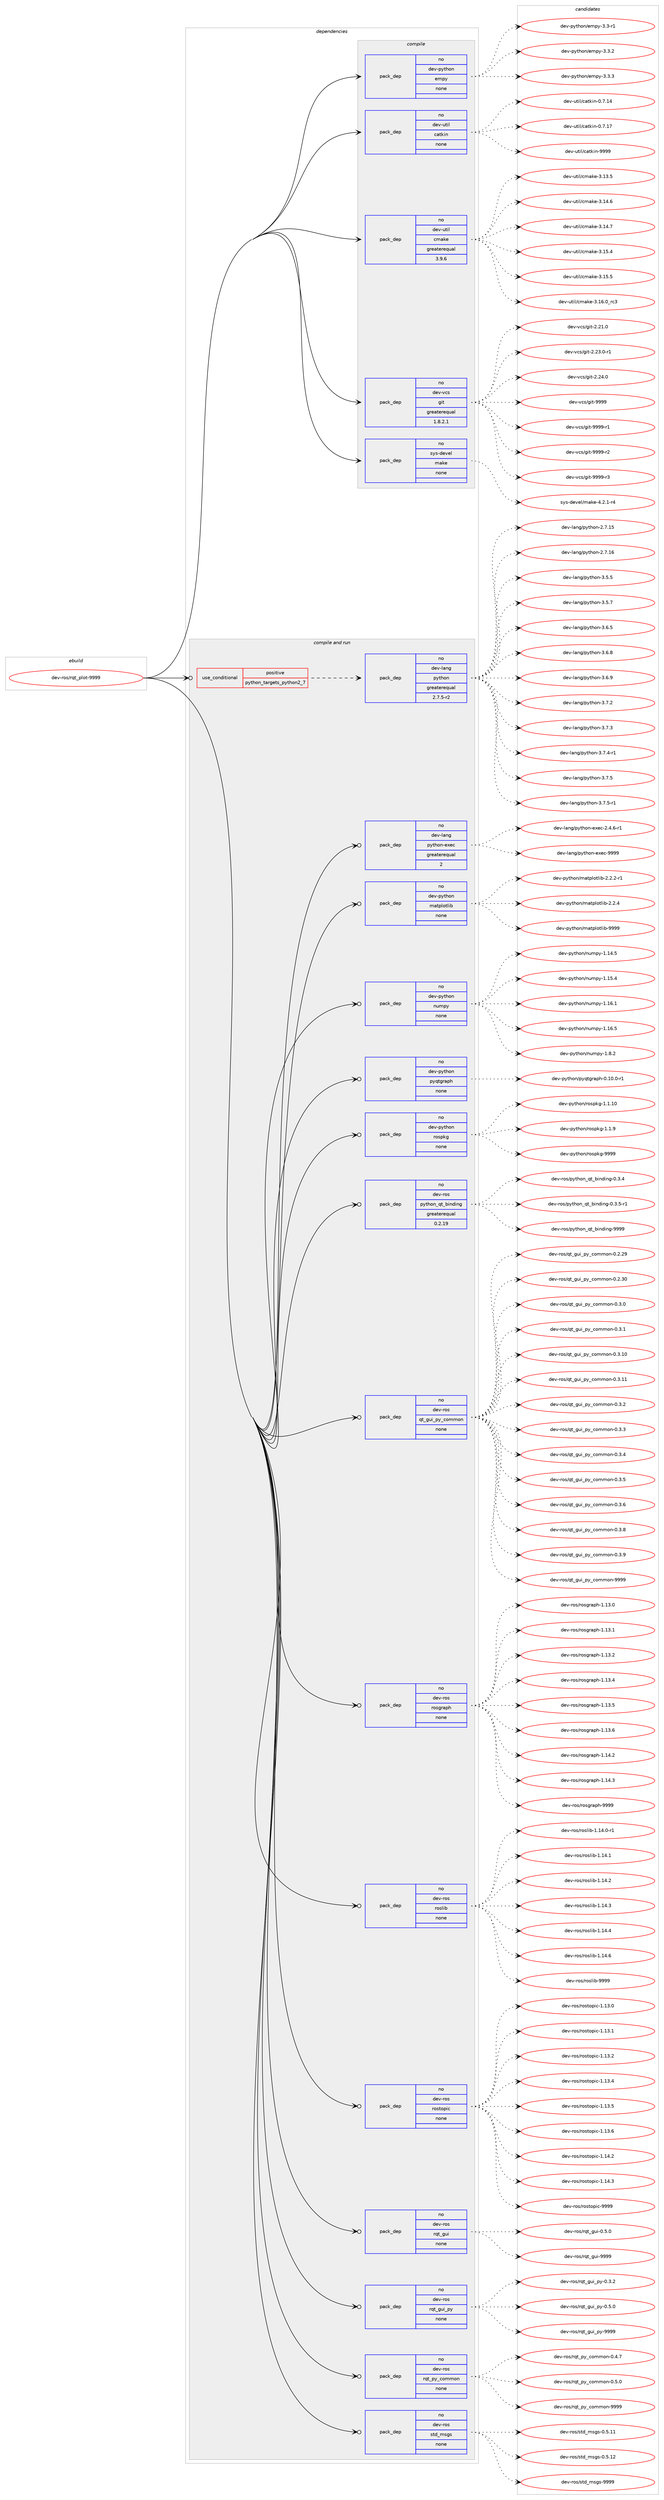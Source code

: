 digraph prolog {

# *************
# Graph options
# *************

newrank=true;
concentrate=true;
compound=true;
graph [rankdir=LR,fontname=Helvetica,fontsize=10,ranksep=1.5];#, ranksep=2.5, nodesep=0.2];
edge  [arrowhead=vee];
node  [fontname=Helvetica,fontsize=10];

# **********
# The ebuild
# **********

subgraph cluster_leftcol {
color=gray;
rank=same;
label=<<i>ebuild</i>>;
id [label="dev-ros/rqt_plot-9999", color=red, width=4, href="../dev-ros/rqt_plot-9999.svg"];
}

# ****************
# The dependencies
# ****************

subgraph cluster_midcol {
color=gray;
label=<<i>dependencies</i>>;
subgraph cluster_compile {
fillcolor="#eeeeee";
style=filled;
label=<<i>compile</i>>;
subgraph pack498593 {
dependency665792 [label=<<TABLE BORDER="0" CELLBORDER="1" CELLSPACING="0" CELLPADDING="4" WIDTH="220"><TR><TD ROWSPAN="6" CELLPADDING="30">pack_dep</TD></TR><TR><TD WIDTH="110">no</TD></TR><TR><TD>dev-python</TD></TR><TR><TD>empy</TD></TR><TR><TD>none</TD></TR><TR><TD></TD></TR></TABLE>>, shape=none, color=blue];
}
id:e -> dependency665792:w [weight=20,style="solid",arrowhead="vee"];
subgraph pack498594 {
dependency665793 [label=<<TABLE BORDER="0" CELLBORDER="1" CELLSPACING="0" CELLPADDING="4" WIDTH="220"><TR><TD ROWSPAN="6" CELLPADDING="30">pack_dep</TD></TR><TR><TD WIDTH="110">no</TD></TR><TR><TD>dev-util</TD></TR><TR><TD>catkin</TD></TR><TR><TD>none</TD></TR><TR><TD></TD></TR></TABLE>>, shape=none, color=blue];
}
id:e -> dependency665793:w [weight=20,style="solid",arrowhead="vee"];
subgraph pack498595 {
dependency665794 [label=<<TABLE BORDER="0" CELLBORDER="1" CELLSPACING="0" CELLPADDING="4" WIDTH="220"><TR><TD ROWSPAN="6" CELLPADDING="30">pack_dep</TD></TR><TR><TD WIDTH="110">no</TD></TR><TR><TD>dev-util</TD></TR><TR><TD>cmake</TD></TR><TR><TD>greaterequal</TD></TR><TR><TD>3.9.6</TD></TR></TABLE>>, shape=none, color=blue];
}
id:e -> dependency665794:w [weight=20,style="solid",arrowhead="vee"];
subgraph pack498596 {
dependency665795 [label=<<TABLE BORDER="0" CELLBORDER="1" CELLSPACING="0" CELLPADDING="4" WIDTH="220"><TR><TD ROWSPAN="6" CELLPADDING="30">pack_dep</TD></TR><TR><TD WIDTH="110">no</TD></TR><TR><TD>dev-vcs</TD></TR><TR><TD>git</TD></TR><TR><TD>greaterequal</TD></TR><TR><TD>1.8.2.1</TD></TR></TABLE>>, shape=none, color=blue];
}
id:e -> dependency665795:w [weight=20,style="solid",arrowhead="vee"];
subgraph pack498597 {
dependency665796 [label=<<TABLE BORDER="0" CELLBORDER="1" CELLSPACING="0" CELLPADDING="4" WIDTH="220"><TR><TD ROWSPAN="6" CELLPADDING="30">pack_dep</TD></TR><TR><TD WIDTH="110">no</TD></TR><TR><TD>sys-devel</TD></TR><TR><TD>make</TD></TR><TR><TD>none</TD></TR><TR><TD></TD></TR></TABLE>>, shape=none, color=blue];
}
id:e -> dependency665796:w [weight=20,style="solid",arrowhead="vee"];
}
subgraph cluster_compileandrun {
fillcolor="#eeeeee";
style=filled;
label=<<i>compile and run</i>>;
subgraph cond155293 {
dependency665797 [label=<<TABLE BORDER="0" CELLBORDER="1" CELLSPACING="0" CELLPADDING="4"><TR><TD ROWSPAN="3" CELLPADDING="10">use_conditional</TD></TR><TR><TD>positive</TD></TR><TR><TD>python_targets_python2_7</TD></TR></TABLE>>, shape=none, color=red];
subgraph pack498598 {
dependency665798 [label=<<TABLE BORDER="0" CELLBORDER="1" CELLSPACING="0" CELLPADDING="4" WIDTH="220"><TR><TD ROWSPAN="6" CELLPADDING="30">pack_dep</TD></TR><TR><TD WIDTH="110">no</TD></TR><TR><TD>dev-lang</TD></TR><TR><TD>python</TD></TR><TR><TD>greaterequal</TD></TR><TR><TD>2.7.5-r2</TD></TR></TABLE>>, shape=none, color=blue];
}
dependency665797:e -> dependency665798:w [weight=20,style="dashed",arrowhead="vee"];
}
id:e -> dependency665797:w [weight=20,style="solid",arrowhead="odotvee"];
subgraph pack498599 {
dependency665799 [label=<<TABLE BORDER="0" CELLBORDER="1" CELLSPACING="0" CELLPADDING="4" WIDTH="220"><TR><TD ROWSPAN="6" CELLPADDING="30">pack_dep</TD></TR><TR><TD WIDTH="110">no</TD></TR><TR><TD>dev-lang</TD></TR><TR><TD>python-exec</TD></TR><TR><TD>greaterequal</TD></TR><TR><TD>2</TD></TR></TABLE>>, shape=none, color=blue];
}
id:e -> dependency665799:w [weight=20,style="solid",arrowhead="odotvee"];
subgraph pack498600 {
dependency665800 [label=<<TABLE BORDER="0" CELLBORDER="1" CELLSPACING="0" CELLPADDING="4" WIDTH="220"><TR><TD ROWSPAN="6" CELLPADDING="30">pack_dep</TD></TR><TR><TD WIDTH="110">no</TD></TR><TR><TD>dev-python</TD></TR><TR><TD>matplotlib</TD></TR><TR><TD>none</TD></TR><TR><TD></TD></TR></TABLE>>, shape=none, color=blue];
}
id:e -> dependency665800:w [weight=20,style="solid",arrowhead="odotvee"];
subgraph pack498601 {
dependency665801 [label=<<TABLE BORDER="0" CELLBORDER="1" CELLSPACING="0" CELLPADDING="4" WIDTH="220"><TR><TD ROWSPAN="6" CELLPADDING="30">pack_dep</TD></TR><TR><TD WIDTH="110">no</TD></TR><TR><TD>dev-python</TD></TR><TR><TD>numpy</TD></TR><TR><TD>none</TD></TR><TR><TD></TD></TR></TABLE>>, shape=none, color=blue];
}
id:e -> dependency665801:w [weight=20,style="solid",arrowhead="odotvee"];
subgraph pack498602 {
dependency665802 [label=<<TABLE BORDER="0" CELLBORDER="1" CELLSPACING="0" CELLPADDING="4" WIDTH="220"><TR><TD ROWSPAN="6" CELLPADDING="30">pack_dep</TD></TR><TR><TD WIDTH="110">no</TD></TR><TR><TD>dev-python</TD></TR><TR><TD>pyqtgraph</TD></TR><TR><TD>none</TD></TR><TR><TD></TD></TR></TABLE>>, shape=none, color=blue];
}
id:e -> dependency665802:w [weight=20,style="solid",arrowhead="odotvee"];
subgraph pack498603 {
dependency665803 [label=<<TABLE BORDER="0" CELLBORDER="1" CELLSPACING="0" CELLPADDING="4" WIDTH="220"><TR><TD ROWSPAN="6" CELLPADDING="30">pack_dep</TD></TR><TR><TD WIDTH="110">no</TD></TR><TR><TD>dev-python</TD></TR><TR><TD>rospkg</TD></TR><TR><TD>none</TD></TR><TR><TD></TD></TR></TABLE>>, shape=none, color=blue];
}
id:e -> dependency665803:w [weight=20,style="solid",arrowhead="odotvee"];
subgraph pack498604 {
dependency665804 [label=<<TABLE BORDER="0" CELLBORDER="1" CELLSPACING="0" CELLPADDING="4" WIDTH="220"><TR><TD ROWSPAN="6" CELLPADDING="30">pack_dep</TD></TR><TR><TD WIDTH="110">no</TD></TR><TR><TD>dev-ros</TD></TR><TR><TD>python_qt_binding</TD></TR><TR><TD>greaterequal</TD></TR><TR><TD>0.2.19</TD></TR></TABLE>>, shape=none, color=blue];
}
id:e -> dependency665804:w [weight=20,style="solid",arrowhead="odotvee"];
subgraph pack498605 {
dependency665805 [label=<<TABLE BORDER="0" CELLBORDER="1" CELLSPACING="0" CELLPADDING="4" WIDTH="220"><TR><TD ROWSPAN="6" CELLPADDING="30">pack_dep</TD></TR><TR><TD WIDTH="110">no</TD></TR><TR><TD>dev-ros</TD></TR><TR><TD>qt_gui_py_common</TD></TR><TR><TD>none</TD></TR><TR><TD></TD></TR></TABLE>>, shape=none, color=blue];
}
id:e -> dependency665805:w [weight=20,style="solid",arrowhead="odotvee"];
subgraph pack498606 {
dependency665806 [label=<<TABLE BORDER="0" CELLBORDER="1" CELLSPACING="0" CELLPADDING="4" WIDTH="220"><TR><TD ROWSPAN="6" CELLPADDING="30">pack_dep</TD></TR><TR><TD WIDTH="110">no</TD></TR><TR><TD>dev-ros</TD></TR><TR><TD>rosgraph</TD></TR><TR><TD>none</TD></TR><TR><TD></TD></TR></TABLE>>, shape=none, color=blue];
}
id:e -> dependency665806:w [weight=20,style="solid",arrowhead="odotvee"];
subgraph pack498607 {
dependency665807 [label=<<TABLE BORDER="0" CELLBORDER="1" CELLSPACING="0" CELLPADDING="4" WIDTH="220"><TR><TD ROWSPAN="6" CELLPADDING="30">pack_dep</TD></TR><TR><TD WIDTH="110">no</TD></TR><TR><TD>dev-ros</TD></TR><TR><TD>roslib</TD></TR><TR><TD>none</TD></TR><TR><TD></TD></TR></TABLE>>, shape=none, color=blue];
}
id:e -> dependency665807:w [weight=20,style="solid",arrowhead="odotvee"];
subgraph pack498608 {
dependency665808 [label=<<TABLE BORDER="0" CELLBORDER="1" CELLSPACING="0" CELLPADDING="4" WIDTH="220"><TR><TD ROWSPAN="6" CELLPADDING="30">pack_dep</TD></TR><TR><TD WIDTH="110">no</TD></TR><TR><TD>dev-ros</TD></TR><TR><TD>rostopic</TD></TR><TR><TD>none</TD></TR><TR><TD></TD></TR></TABLE>>, shape=none, color=blue];
}
id:e -> dependency665808:w [weight=20,style="solid",arrowhead="odotvee"];
subgraph pack498609 {
dependency665809 [label=<<TABLE BORDER="0" CELLBORDER="1" CELLSPACING="0" CELLPADDING="4" WIDTH="220"><TR><TD ROWSPAN="6" CELLPADDING="30">pack_dep</TD></TR><TR><TD WIDTH="110">no</TD></TR><TR><TD>dev-ros</TD></TR><TR><TD>rqt_gui</TD></TR><TR><TD>none</TD></TR><TR><TD></TD></TR></TABLE>>, shape=none, color=blue];
}
id:e -> dependency665809:w [weight=20,style="solid",arrowhead="odotvee"];
subgraph pack498610 {
dependency665810 [label=<<TABLE BORDER="0" CELLBORDER="1" CELLSPACING="0" CELLPADDING="4" WIDTH="220"><TR><TD ROWSPAN="6" CELLPADDING="30">pack_dep</TD></TR><TR><TD WIDTH="110">no</TD></TR><TR><TD>dev-ros</TD></TR><TR><TD>rqt_gui_py</TD></TR><TR><TD>none</TD></TR><TR><TD></TD></TR></TABLE>>, shape=none, color=blue];
}
id:e -> dependency665810:w [weight=20,style="solid",arrowhead="odotvee"];
subgraph pack498611 {
dependency665811 [label=<<TABLE BORDER="0" CELLBORDER="1" CELLSPACING="0" CELLPADDING="4" WIDTH="220"><TR><TD ROWSPAN="6" CELLPADDING="30">pack_dep</TD></TR><TR><TD WIDTH="110">no</TD></TR><TR><TD>dev-ros</TD></TR><TR><TD>rqt_py_common</TD></TR><TR><TD>none</TD></TR><TR><TD></TD></TR></TABLE>>, shape=none, color=blue];
}
id:e -> dependency665811:w [weight=20,style="solid",arrowhead="odotvee"];
subgraph pack498612 {
dependency665812 [label=<<TABLE BORDER="0" CELLBORDER="1" CELLSPACING="0" CELLPADDING="4" WIDTH="220"><TR><TD ROWSPAN="6" CELLPADDING="30">pack_dep</TD></TR><TR><TD WIDTH="110">no</TD></TR><TR><TD>dev-ros</TD></TR><TR><TD>std_msgs</TD></TR><TR><TD>none</TD></TR><TR><TD></TD></TR></TABLE>>, shape=none, color=blue];
}
id:e -> dependency665812:w [weight=20,style="solid",arrowhead="odotvee"];
}
subgraph cluster_run {
fillcolor="#eeeeee";
style=filled;
label=<<i>run</i>>;
}
}

# **************
# The candidates
# **************

subgraph cluster_choices {
rank=same;
color=gray;
label=<<i>candidates</i>>;

subgraph choice498593 {
color=black;
nodesep=1;
choice1001011184511212111610411111047101109112121455146514511449 [label="dev-python/empy-3.3-r1", color=red, width=4,href="../dev-python/empy-3.3-r1.svg"];
choice1001011184511212111610411111047101109112121455146514650 [label="dev-python/empy-3.3.2", color=red, width=4,href="../dev-python/empy-3.3.2.svg"];
choice1001011184511212111610411111047101109112121455146514651 [label="dev-python/empy-3.3.3", color=red, width=4,href="../dev-python/empy-3.3.3.svg"];
dependency665792:e -> choice1001011184511212111610411111047101109112121455146514511449:w [style=dotted,weight="100"];
dependency665792:e -> choice1001011184511212111610411111047101109112121455146514650:w [style=dotted,weight="100"];
dependency665792:e -> choice1001011184511212111610411111047101109112121455146514651:w [style=dotted,weight="100"];
}
subgraph choice498594 {
color=black;
nodesep=1;
choice1001011184511711610510847999711610710511045484655464952 [label="dev-util/catkin-0.7.14", color=red, width=4,href="../dev-util/catkin-0.7.14.svg"];
choice1001011184511711610510847999711610710511045484655464955 [label="dev-util/catkin-0.7.17", color=red, width=4,href="../dev-util/catkin-0.7.17.svg"];
choice100101118451171161051084799971161071051104557575757 [label="dev-util/catkin-9999", color=red, width=4,href="../dev-util/catkin-9999.svg"];
dependency665793:e -> choice1001011184511711610510847999711610710511045484655464952:w [style=dotted,weight="100"];
dependency665793:e -> choice1001011184511711610510847999711610710511045484655464955:w [style=dotted,weight="100"];
dependency665793:e -> choice100101118451171161051084799971161071051104557575757:w [style=dotted,weight="100"];
}
subgraph choice498595 {
color=black;
nodesep=1;
choice1001011184511711610510847991099710710145514649514653 [label="dev-util/cmake-3.13.5", color=red, width=4,href="../dev-util/cmake-3.13.5.svg"];
choice1001011184511711610510847991099710710145514649524654 [label="dev-util/cmake-3.14.6", color=red, width=4,href="../dev-util/cmake-3.14.6.svg"];
choice1001011184511711610510847991099710710145514649524655 [label="dev-util/cmake-3.14.7", color=red, width=4,href="../dev-util/cmake-3.14.7.svg"];
choice1001011184511711610510847991099710710145514649534652 [label="dev-util/cmake-3.15.4", color=red, width=4,href="../dev-util/cmake-3.15.4.svg"];
choice1001011184511711610510847991099710710145514649534653 [label="dev-util/cmake-3.15.5", color=red, width=4,href="../dev-util/cmake-3.15.5.svg"];
choice1001011184511711610510847991099710710145514649544648951149951 [label="dev-util/cmake-3.16.0_rc3", color=red, width=4,href="../dev-util/cmake-3.16.0_rc3.svg"];
dependency665794:e -> choice1001011184511711610510847991099710710145514649514653:w [style=dotted,weight="100"];
dependency665794:e -> choice1001011184511711610510847991099710710145514649524654:w [style=dotted,weight="100"];
dependency665794:e -> choice1001011184511711610510847991099710710145514649524655:w [style=dotted,weight="100"];
dependency665794:e -> choice1001011184511711610510847991099710710145514649534652:w [style=dotted,weight="100"];
dependency665794:e -> choice1001011184511711610510847991099710710145514649534653:w [style=dotted,weight="100"];
dependency665794:e -> choice1001011184511711610510847991099710710145514649544648951149951:w [style=dotted,weight="100"];
}
subgraph choice498596 {
color=black;
nodesep=1;
choice10010111845118991154710310511645504650494648 [label="dev-vcs/git-2.21.0", color=red, width=4,href="../dev-vcs/git-2.21.0.svg"];
choice100101118451189911547103105116455046505146484511449 [label="dev-vcs/git-2.23.0-r1", color=red, width=4,href="../dev-vcs/git-2.23.0-r1.svg"];
choice10010111845118991154710310511645504650524648 [label="dev-vcs/git-2.24.0", color=red, width=4,href="../dev-vcs/git-2.24.0.svg"];
choice1001011184511899115471031051164557575757 [label="dev-vcs/git-9999", color=red, width=4,href="../dev-vcs/git-9999.svg"];
choice10010111845118991154710310511645575757574511449 [label="dev-vcs/git-9999-r1", color=red, width=4,href="../dev-vcs/git-9999-r1.svg"];
choice10010111845118991154710310511645575757574511450 [label="dev-vcs/git-9999-r2", color=red, width=4,href="../dev-vcs/git-9999-r2.svg"];
choice10010111845118991154710310511645575757574511451 [label="dev-vcs/git-9999-r3", color=red, width=4,href="../dev-vcs/git-9999-r3.svg"];
dependency665795:e -> choice10010111845118991154710310511645504650494648:w [style=dotted,weight="100"];
dependency665795:e -> choice100101118451189911547103105116455046505146484511449:w [style=dotted,weight="100"];
dependency665795:e -> choice10010111845118991154710310511645504650524648:w [style=dotted,weight="100"];
dependency665795:e -> choice1001011184511899115471031051164557575757:w [style=dotted,weight="100"];
dependency665795:e -> choice10010111845118991154710310511645575757574511449:w [style=dotted,weight="100"];
dependency665795:e -> choice10010111845118991154710310511645575757574511450:w [style=dotted,weight="100"];
dependency665795:e -> choice10010111845118991154710310511645575757574511451:w [style=dotted,weight="100"];
}
subgraph choice498597 {
color=black;
nodesep=1;
choice1151211154510010111810110847109971071014552465046494511452 [label="sys-devel/make-4.2.1-r4", color=red, width=4,href="../sys-devel/make-4.2.1-r4.svg"];
dependency665796:e -> choice1151211154510010111810110847109971071014552465046494511452:w [style=dotted,weight="100"];
}
subgraph choice498598 {
color=black;
nodesep=1;
choice10010111845108971101034711212111610411111045504655464953 [label="dev-lang/python-2.7.15", color=red, width=4,href="../dev-lang/python-2.7.15.svg"];
choice10010111845108971101034711212111610411111045504655464954 [label="dev-lang/python-2.7.16", color=red, width=4,href="../dev-lang/python-2.7.16.svg"];
choice100101118451089711010347112121116104111110455146534653 [label="dev-lang/python-3.5.5", color=red, width=4,href="../dev-lang/python-3.5.5.svg"];
choice100101118451089711010347112121116104111110455146534655 [label="dev-lang/python-3.5.7", color=red, width=4,href="../dev-lang/python-3.5.7.svg"];
choice100101118451089711010347112121116104111110455146544653 [label="dev-lang/python-3.6.5", color=red, width=4,href="../dev-lang/python-3.6.5.svg"];
choice100101118451089711010347112121116104111110455146544656 [label="dev-lang/python-3.6.8", color=red, width=4,href="../dev-lang/python-3.6.8.svg"];
choice100101118451089711010347112121116104111110455146544657 [label="dev-lang/python-3.6.9", color=red, width=4,href="../dev-lang/python-3.6.9.svg"];
choice100101118451089711010347112121116104111110455146554650 [label="dev-lang/python-3.7.2", color=red, width=4,href="../dev-lang/python-3.7.2.svg"];
choice100101118451089711010347112121116104111110455146554651 [label="dev-lang/python-3.7.3", color=red, width=4,href="../dev-lang/python-3.7.3.svg"];
choice1001011184510897110103471121211161041111104551465546524511449 [label="dev-lang/python-3.7.4-r1", color=red, width=4,href="../dev-lang/python-3.7.4-r1.svg"];
choice100101118451089711010347112121116104111110455146554653 [label="dev-lang/python-3.7.5", color=red, width=4,href="../dev-lang/python-3.7.5.svg"];
choice1001011184510897110103471121211161041111104551465546534511449 [label="dev-lang/python-3.7.5-r1", color=red, width=4,href="../dev-lang/python-3.7.5-r1.svg"];
dependency665798:e -> choice10010111845108971101034711212111610411111045504655464953:w [style=dotted,weight="100"];
dependency665798:e -> choice10010111845108971101034711212111610411111045504655464954:w [style=dotted,weight="100"];
dependency665798:e -> choice100101118451089711010347112121116104111110455146534653:w [style=dotted,weight="100"];
dependency665798:e -> choice100101118451089711010347112121116104111110455146534655:w [style=dotted,weight="100"];
dependency665798:e -> choice100101118451089711010347112121116104111110455146544653:w [style=dotted,weight="100"];
dependency665798:e -> choice100101118451089711010347112121116104111110455146544656:w [style=dotted,weight="100"];
dependency665798:e -> choice100101118451089711010347112121116104111110455146544657:w [style=dotted,weight="100"];
dependency665798:e -> choice100101118451089711010347112121116104111110455146554650:w [style=dotted,weight="100"];
dependency665798:e -> choice100101118451089711010347112121116104111110455146554651:w [style=dotted,weight="100"];
dependency665798:e -> choice1001011184510897110103471121211161041111104551465546524511449:w [style=dotted,weight="100"];
dependency665798:e -> choice100101118451089711010347112121116104111110455146554653:w [style=dotted,weight="100"];
dependency665798:e -> choice1001011184510897110103471121211161041111104551465546534511449:w [style=dotted,weight="100"];
}
subgraph choice498599 {
color=black;
nodesep=1;
choice10010111845108971101034711212111610411111045101120101994550465246544511449 [label="dev-lang/python-exec-2.4.6-r1", color=red, width=4,href="../dev-lang/python-exec-2.4.6-r1.svg"];
choice10010111845108971101034711212111610411111045101120101994557575757 [label="dev-lang/python-exec-9999", color=red, width=4,href="../dev-lang/python-exec-9999.svg"];
dependency665799:e -> choice10010111845108971101034711212111610411111045101120101994550465246544511449:w [style=dotted,weight="100"];
dependency665799:e -> choice10010111845108971101034711212111610411111045101120101994557575757:w [style=dotted,weight="100"];
}
subgraph choice498600 {
color=black;
nodesep=1;
choice100101118451121211161041111104710997116112108111116108105984550465046504511449 [label="dev-python/matplotlib-2.2.2-r1", color=red, width=4,href="../dev-python/matplotlib-2.2.2-r1.svg"];
choice10010111845112121116104111110471099711611210811111610810598455046504652 [label="dev-python/matplotlib-2.2.4", color=red, width=4,href="../dev-python/matplotlib-2.2.4.svg"];
choice100101118451121211161041111104710997116112108111116108105984557575757 [label="dev-python/matplotlib-9999", color=red, width=4,href="../dev-python/matplotlib-9999.svg"];
dependency665800:e -> choice100101118451121211161041111104710997116112108111116108105984550465046504511449:w [style=dotted,weight="100"];
dependency665800:e -> choice10010111845112121116104111110471099711611210811111610810598455046504652:w [style=dotted,weight="100"];
dependency665800:e -> choice100101118451121211161041111104710997116112108111116108105984557575757:w [style=dotted,weight="100"];
}
subgraph choice498601 {
color=black;
nodesep=1;
choice100101118451121211161041111104711011710911212145494649524653 [label="dev-python/numpy-1.14.5", color=red, width=4,href="../dev-python/numpy-1.14.5.svg"];
choice100101118451121211161041111104711011710911212145494649534652 [label="dev-python/numpy-1.15.4", color=red, width=4,href="../dev-python/numpy-1.15.4.svg"];
choice100101118451121211161041111104711011710911212145494649544649 [label="dev-python/numpy-1.16.1", color=red, width=4,href="../dev-python/numpy-1.16.1.svg"];
choice100101118451121211161041111104711011710911212145494649544653 [label="dev-python/numpy-1.16.5", color=red, width=4,href="../dev-python/numpy-1.16.5.svg"];
choice1001011184511212111610411111047110117109112121454946564650 [label="dev-python/numpy-1.8.2", color=red, width=4,href="../dev-python/numpy-1.8.2.svg"];
dependency665801:e -> choice100101118451121211161041111104711011710911212145494649524653:w [style=dotted,weight="100"];
dependency665801:e -> choice100101118451121211161041111104711011710911212145494649534652:w [style=dotted,weight="100"];
dependency665801:e -> choice100101118451121211161041111104711011710911212145494649544649:w [style=dotted,weight="100"];
dependency665801:e -> choice100101118451121211161041111104711011710911212145494649544653:w [style=dotted,weight="100"];
dependency665801:e -> choice1001011184511212111610411111047110117109112121454946564650:w [style=dotted,weight="100"];
}
subgraph choice498602 {
color=black;
nodesep=1;
choice100101118451121211161041111104711212111311610311497112104454846494846484511449 [label="dev-python/pyqtgraph-0.10.0-r1", color=red, width=4,href="../dev-python/pyqtgraph-0.10.0-r1.svg"];
dependency665802:e -> choice100101118451121211161041111104711212111311610311497112104454846494846484511449:w [style=dotted,weight="100"];
}
subgraph choice498603 {
color=black;
nodesep=1;
choice100101118451121211161041111104711411111511210710345494649464948 [label="dev-python/rospkg-1.1.10", color=red, width=4,href="../dev-python/rospkg-1.1.10.svg"];
choice1001011184511212111610411111047114111115112107103454946494657 [label="dev-python/rospkg-1.1.9", color=red, width=4,href="../dev-python/rospkg-1.1.9.svg"];
choice10010111845112121116104111110471141111151121071034557575757 [label="dev-python/rospkg-9999", color=red, width=4,href="../dev-python/rospkg-9999.svg"];
dependency665803:e -> choice100101118451121211161041111104711411111511210710345494649464948:w [style=dotted,weight="100"];
dependency665803:e -> choice1001011184511212111610411111047114111115112107103454946494657:w [style=dotted,weight="100"];
dependency665803:e -> choice10010111845112121116104111110471141111151121071034557575757:w [style=dotted,weight="100"];
}
subgraph choice498604 {
color=black;
nodesep=1;
choice1001011184511411111547112121116104111110951131169598105110100105110103454846514652 [label="dev-ros/python_qt_binding-0.3.4", color=red, width=4,href="../dev-ros/python_qt_binding-0.3.4.svg"];
choice10010111845114111115471121211161041111109511311695981051101001051101034548465146534511449 [label="dev-ros/python_qt_binding-0.3.5-r1", color=red, width=4,href="../dev-ros/python_qt_binding-0.3.5-r1.svg"];
choice10010111845114111115471121211161041111109511311695981051101001051101034557575757 [label="dev-ros/python_qt_binding-9999", color=red, width=4,href="../dev-ros/python_qt_binding-9999.svg"];
dependency665804:e -> choice1001011184511411111547112121116104111110951131169598105110100105110103454846514652:w [style=dotted,weight="100"];
dependency665804:e -> choice10010111845114111115471121211161041111109511311695981051101001051101034548465146534511449:w [style=dotted,weight="100"];
dependency665804:e -> choice10010111845114111115471121211161041111109511311695981051101001051101034557575757:w [style=dotted,weight="100"];
}
subgraph choice498605 {
color=black;
nodesep=1;
choice10010111845114111115471131169510311710595112121959911110910911111045484650465057 [label="dev-ros/qt_gui_py_common-0.2.29", color=red, width=4,href="../dev-ros/qt_gui_py_common-0.2.29.svg"];
choice10010111845114111115471131169510311710595112121959911110910911111045484650465148 [label="dev-ros/qt_gui_py_common-0.2.30", color=red, width=4,href="../dev-ros/qt_gui_py_common-0.2.30.svg"];
choice100101118451141111154711311695103117105951121219599111109109111110454846514648 [label="dev-ros/qt_gui_py_common-0.3.0", color=red, width=4,href="../dev-ros/qt_gui_py_common-0.3.0.svg"];
choice100101118451141111154711311695103117105951121219599111109109111110454846514649 [label="dev-ros/qt_gui_py_common-0.3.1", color=red, width=4,href="../dev-ros/qt_gui_py_common-0.3.1.svg"];
choice10010111845114111115471131169510311710595112121959911110910911111045484651464948 [label="dev-ros/qt_gui_py_common-0.3.10", color=red, width=4,href="../dev-ros/qt_gui_py_common-0.3.10.svg"];
choice10010111845114111115471131169510311710595112121959911110910911111045484651464949 [label="dev-ros/qt_gui_py_common-0.3.11", color=red, width=4,href="../dev-ros/qt_gui_py_common-0.3.11.svg"];
choice100101118451141111154711311695103117105951121219599111109109111110454846514650 [label="dev-ros/qt_gui_py_common-0.3.2", color=red, width=4,href="../dev-ros/qt_gui_py_common-0.3.2.svg"];
choice100101118451141111154711311695103117105951121219599111109109111110454846514651 [label="dev-ros/qt_gui_py_common-0.3.3", color=red, width=4,href="../dev-ros/qt_gui_py_common-0.3.3.svg"];
choice100101118451141111154711311695103117105951121219599111109109111110454846514652 [label="dev-ros/qt_gui_py_common-0.3.4", color=red, width=4,href="../dev-ros/qt_gui_py_common-0.3.4.svg"];
choice100101118451141111154711311695103117105951121219599111109109111110454846514653 [label="dev-ros/qt_gui_py_common-0.3.5", color=red, width=4,href="../dev-ros/qt_gui_py_common-0.3.5.svg"];
choice100101118451141111154711311695103117105951121219599111109109111110454846514654 [label="dev-ros/qt_gui_py_common-0.3.6", color=red, width=4,href="../dev-ros/qt_gui_py_common-0.3.6.svg"];
choice100101118451141111154711311695103117105951121219599111109109111110454846514656 [label="dev-ros/qt_gui_py_common-0.3.8", color=red, width=4,href="../dev-ros/qt_gui_py_common-0.3.8.svg"];
choice100101118451141111154711311695103117105951121219599111109109111110454846514657 [label="dev-ros/qt_gui_py_common-0.3.9", color=red, width=4,href="../dev-ros/qt_gui_py_common-0.3.9.svg"];
choice1001011184511411111547113116951031171059511212195991111091091111104557575757 [label="dev-ros/qt_gui_py_common-9999", color=red, width=4,href="../dev-ros/qt_gui_py_common-9999.svg"];
dependency665805:e -> choice10010111845114111115471131169510311710595112121959911110910911111045484650465057:w [style=dotted,weight="100"];
dependency665805:e -> choice10010111845114111115471131169510311710595112121959911110910911111045484650465148:w [style=dotted,weight="100"];
dependency665805:e -> choice100101118451141111154711311695103117105951121219599111109109111110454846514648:w [style=dotted,weight="100"];
dependency665805:e -> choice100101118451141111154711311695103117105951121219599111109109111110454846514649:w [style=dotted,weight="100"];
dependency665805:e -> choice10010111845114111115471131169510311710595112121959911110910911111045484651464948:w [style=dotted,weight="100"];
dependency665805:e -> choice10010111845114111115471131169510311710595112121959911110910911111045484651464949:w [style=dotted,weight="100"];
dependency665805:e -> choice100101118451141111154711311695103117105951121219599111109109111110454846514650:w [style=dotted,weight="100"];
dependency665805:e -> choice100101118451141111154711311695103117105951121219599111109109111110454846514651:w [style=dotted,weight="100"];
dependency665805:e -> choice100101118451141111154711311695103117105951121219599111109109111110454846514652:w [style=dotted,weight="100"];
dependency665805:e -> choice100101118451141111154711311695103117105951121219599111109109111110454846514653:w [style=dotted,weight="100"];
dependency665805:e -> choice100101118451141111154711311695103117105951121219599111109109111110454846514654:w [style=dotted,weight="100"];
dependency665805:e -> choice100101118451141111154711311695103117105951121219599111109109111110454846514656:w [style=dotted,weight="100"];
dependency665805:e -> choice100101118451141111154711311695103117105951121219599111109109111110454846514657:w [style=dotted,weight="100"];
dependency665805:e -> choice1001011184511411111547113116951031171059511212195991111091091111104557575757:w [style=dotted,weight="100"];
}
subgraph choice498606 {
color=black;
nodesep=1;
choice10010111845114111115471141111151031149711210445494649514648 [label="dev-ros/rosgraph-1.13.0", color=red, width=4,href="../dev-ros/rosgraph-1.13.0.svg"];
choice10010111845114111115471141111151031149711210445494649514649 [label="dev-ros/rosgraph-1.13.1", color=red, width=4,href="../dev-ros/rosgraph-1.13.1.svg"];
choice10010111845114111115471141111151031149711210445494649514650 [label="dev-ros/rosgraph-1.13.2", color=red, width=4,href="../dev-ros/rosgraph-1.13.2.svg"];
choice10010111845114111115471141111151031149711210445494649514652 [label="dev-ros/rosgraph-1.13.4", color=red, width=4,href="../dev-ros/rosgraph-1.13.4.svg"];
choice10010111845114111115471141111151031149711210445494649514653 [label="dev-ros/rosgraph-1.13.5", color=red, width=4,href="../dev-ros/rosgraph-1.13.5.svg"];
choice10010111845114111115471141111151031149711210445494649514654 [label="dev-ros/rosgraph-1.13.6", color=red, width=4,href="../dev-ros/rosgraph-1.13.6.svg"];
choice10010111845114111115471141111151031149711210445494649524650 [label="dev-ros/rosgraph-1.14.2", color=red, width=4,href="../dev-ros/rosgraph-1.14.2.svg"];
choice10010111845114111115471141111151031149711210445494649524651 [label="dev-ros/rosgraph-1.14.3", color=red, width=4,href="../dev-ros/rosgraph-1.14.3.svg"];
choice1001011184511411111547114111115103114971121044557575757 [label="dev-ros/rosgraph-9999", color=red, width=4,href="../dev-ros/rosgraph-9999.svg"];
dependency665806:e -> choice10010111845114111115471141111151031149711210445494649514648:w [style=dotted,weight="100"];
dependency665806:e -> choice10010111845114111115471141111151031149711210445494649514649:w [style=dotted,weight="100"];
dependency665806:e -> choice10010111845114111115471141111151031149711210445494649514650:w [style=dotted,weight="100"];
dependency665806:e -> choice10010111845114111115471141111151031149711210445494649514652:w [style=dotted,weight="100"];
dependency665806:e -> choice10010111845114111115471141111151031149711210445494649514653:w [style=dotted,weight="100"];
dependency665806:e -> choice10010111845114111115471141111151031149711210445494649514654:w [style=dotted,weight="100"];
dependency665806:e -> choice10010111845114111115471141111151031149711210445494649524650:w [style=dotted,weight="100"];
dependency665806:e -> choice10010111845114111115471141111151031149711210445494649524651:w [style=dotted,weight="100"];
dependency665806:e -> choice1001011184511411111547114111115103114971121044557575757:w [style=dotted,weight="100"];
}
subgraph choice498607 {
color=black;
nodesep=1;
choice100101118451141111154711411111510810598454946495246484511449 [label="dev-ros/roslib-1.14.0-r1", color=red, width=4,href="../dev-ros/roslib-1.14.0-r1.svg"];
choice10010111845114111115471141111151081059845494649524649 [label="dev-ros/roslib-1.14.1", color=red, width=4,href="../dev-ros/roslib-1.14.1.svg"];
choice10010111845114111115471141111151081059845494649524650 [label="dev-ros/roslib-1.14.2", color=red, width=4,href="../dev-ros/roslib-1.14.2.svg"];
choice10010111845114111115471141111151081059845494649524651 [label="dev-ros/roslib-1.14.3", color=red, width=4,href="../dev-ros/roslib-1.14.3.svg"];
choice10010111845114111115471141111151081059845494649524652 [label="dev-ros/roslib-1.14.4", color=red, width=4,href="../dev-ros/roslib-1.14.4.svg"];
choice10010111845114111115471141111151081059845494649524654 [label="dev-ros/roslib-1.14.6", color=red, width=4,href="../dev-ros/roslib-1.14.6.svg"];
choice1001011184511411111547114111115108105984557575757 [label="dev-ros/roslib-9999", color=red, width=4,href="../dev-ros/roslib-9999.svg"];
dependency665807:e -> choice100101118451141111154711411111510810598454946495246484511449:w [style=dotted,weight="100"];
dependency665807:e -> choice10010111845114111115471141111151081059845494649524649:w [style=dotted,weight="100"];
dependency665807:e -> choice10010111845114111115471141111151081059845494649524650:w [style=dotted,weight="100"];
dependency665807:e -> choice10010111845114111115471141111151081059845494649524651:w [style=dotted,weight="100"];
dependency665807:e -> choice10010111845114111115471141111151081059845494649524652:w [style=dotted,weight="100"];
dependency665807:e -> choice10010111845114111115471141111151081059845494649524654:w [style=dotted,weight="100"];
dependency665807:e -> choice1001011184511411111547114111115108105984557575757:w [style=dotted,weight="100"];
}
subgraph choice498608 {
color=black;
nodesep=1;
choice10010111845114111115471141111151161111121059945494649514648 [label="dev-ros/rostopic-1.13.0", color=red, width=4,href="../dev-ros/rostopic-1.13.0.svg"];
choice10010111845114111115471141111151161111121059945494649514649 [label="dev-ros/rostopic-1.13.1", color=red, width=4,href="../dev-ros/rostopic-1.13.1.svg"];
choice10010111845114111115471141111151161111121059945494649514650 [label="dev-ros/rostopic-1.13.2", color=red, width=4,href="../dev-ros/rostopic-1.13.2.svg"];
choice10010111845114111115471141111151161111121059945494649514652 [label="dev-ros/rostopic-1.13.4", color=red, width=4,href="../dev-ros/rostopic-1.13.4.svg"];
choice10010111845114111115471141111151161111121059945494649514653 [label="dev-ros/rostopic-1.13.5", color=red, width=4,href="../dev-ros/rostopic-1.13.5.svg"];
choice10010111845114111115471141111151161111121059945494649514654 [label="dev-ros/rostopic-1.13.6", color=red, width=4,href="../dev-ros/rostopic-1.13.6.svg"];
choice10010111845114111115471141111151161111121059945494649524650 [label="dev-ros/rostopic-1.14.2", color=red, width=4,href="../dev-ros/rostopic-1.14.2.svg"];
choice10010111845114111115471141111151161111121059945494649524651 [label="dev-ros/rostopic-1.14.3", color=red, width=4,href="../dev-ros/rostopic-1.14.3.svg"];
choice1001011184511411111547114111115116111112105994557575757 [label="dev-ros/rostopic-9999", color=red, width=4,href="../dev-ros/rostopic-9999.svg"];
dependency665808:e -> choice10010111845114111115471141111151161111121059945494649514648:w [style=dotted,weight="100"];
dependency665808:e -> choice10010111845114111115471141111151161111121059945494649514649:w [style=dotted,weight="100"];
dependency665808:e -> choice10010111845114111115471141111151161111121059945494649514650:w [style=dotted,weight="100"];
dependency665808:e -> choice10010111845114111115471141111151161111121059945494649514652:w [style=dotted,weight="100"];
dependency665808:e -> choice10010111845114111115471141111151161111121059945494649514653:w [style=dotted,weight="100"];
dependency665808:e -> choice10010111845114111115471141111151161111121059945494649514654:w [style=dotted,weight="100"];
dependency665808:e -> choice10010111845114111115471141111151161111121059945494649524650:w [style=dotted,weight="100"];
dependency665808:e -> choice10010111845114111115471141111151161111121059945494649524651:w [style=dotted,weight="100"];
dependency665808:e -> choice1001011184511411111547114111115116111112105994557575757:w [style=dotted,weight="100"];
}
subgraph choice498609 {
color=black;
nodesep=1;
choice100101118451141111154711411311695103117105454846534648 [label="dev-ros/rqt_gui-0.5.0", color=red, width=4,href="../dev-ros/rqt_gui-0.5.0.svg"];
choice1001011184511411111547114113116951031171054557575757 [label="dev-ros/rqt_gui-9999", color=red, width=4,href="../dev-ros/rqt_gui-9999.svg"];
dependency665809:e -> choice100101118451141111154711411311695103117105454846534648:w [style=dotted,weight="100"];
dependency665809:e -> choice1001011184511411111547114113116951031171054557575757:w [style=dotted,weight="100"];
}
subgraph choice498610 {
color=black;
nodesep=1;
choice10010111845114111115471141131169510311710595112121454846514650 [label="dev-ros/rqt_gui_py-0.3.2", color=red, width=4,href="../dev-ros/rqt_gui_py-0.3.2.svg"];
choice10010111845114111115471141131169510311710595112121454846534648 [label="dev-ros/rqt_gui_py-0.5.0", color=red, width=4,href="../dev-ros/rqt_gui_py-0.5.0.svg"];
choice100101118451141111154711411311695103117105951121214557575757 [label="dev-ros/rqt_gui_py-9999", color=red, width=4,href="../dev-ros/rqt_gui_py-9999.svg"];
dependency665810:e -> choice10010111845114111115471141131169510311710595112121454846514650:w [style=dotted,weight="100"];
dependency665810:e -> choice10010111845114111115471141131169510311710595112121454846534648:w [style=dotted,weight="100"];
dependency665810:e -> choice100101118451141111154711411311695103117105951121214557575757:w [style=dotted,weight="100"];
}
subgraph choice498611 {
color=black;
nodesep=1;
choice1001011184511411111547114113116951121219599111109109111110454846524655 [label="dev-ros/rqt_py_common-0.4.7", color=red, width=4,href="../dev-ros/rqt_py_common-0.4.7.svg"];
choice1001011184511411111547114113116951121219599111109109111110454846534648 [label="dev-ros/rqt_py_common-0.5.0", color=red, width=4,href="../dev-ros/rqt_py_common-0.5.0.svg"];
choice10010111845114111115471141131169511212195991111091091111104557575757 [label="dev-ros/rqt_py_common-9999", color=red, width=4,href="../dev-ros/rqt_py_common-9999.svg"];
dependency665811:e -> choice1001011184511411111547114113116951121219599111109109111110454846524655:w [style=dotted,weight="100"];
dependency665811:e -> choice1001011184511411111547114113116951121219599111109109111110454846534648:w [style=dotted,weight="100"];
dependency665811:e -> choice10010111845114111115471141131169511212195991111091091111104557575757:w [style=dotted,weight="100"];
}
subgraph choice498612 {
color=black;
nodesep=1;
choice10010111845114111115471151161009510911510311545484653464949 [label="dev-ros/std_msgs-0.5.11", color=red, width=4,href="../dev-ros/std_msgs-0.5.11.svg"];
choice10010111845114111115471151161009510911510311545484653464950 [label="dev-ros/std_msgs-0.5.12", color=red, width=4,href="../dev-ros/std_msgs-0.5.12.svg"];
choice1001011184511411111547115116100951091151031154557575757 [label="dev-ros/std_msgs-9999", color=red, width=4,href="../dev-ros/std_msgs-9999.svg"];
dependency665812:e -> choice10010111845114111115471151161009510911510311545484653464949:w [style=dotted,weight="100"];
dependency665812:e -> choice10010111845114111115471151161009510911510311545484653464950:w [style=dotted,weight="100"];
dependency665812:e -> choice1001011184511411111547115116100951091151031154557575757:w [style=dotted,weight="100"];
}
}

}
